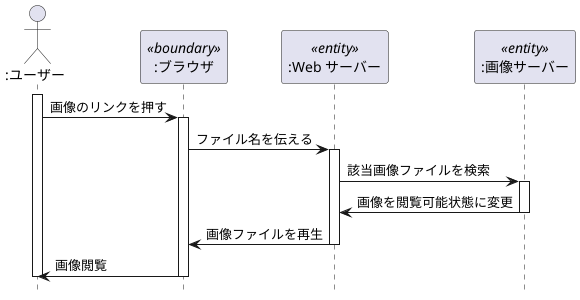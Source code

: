 @startuml
hide footbox
Actor ":ユーザー" as a
participant ":ブラウザ" as b <<boundary>>
participant ":Web サーバー" as c <<entity>>
participant ":画像サーバー" as d <<entity>>


activate a
a->b:画像のリンクを押す
activate b
b->c:ファイル名を伝える
activate c
c->d:該当画像ファイルを検索
activate d
d->c:画像を閲覧可能状態に変更
deactivate d
c->b:画像ファイルを再生
deactivate c
b->a:画像閲覧
deactivate b
deactivate a
@enduml